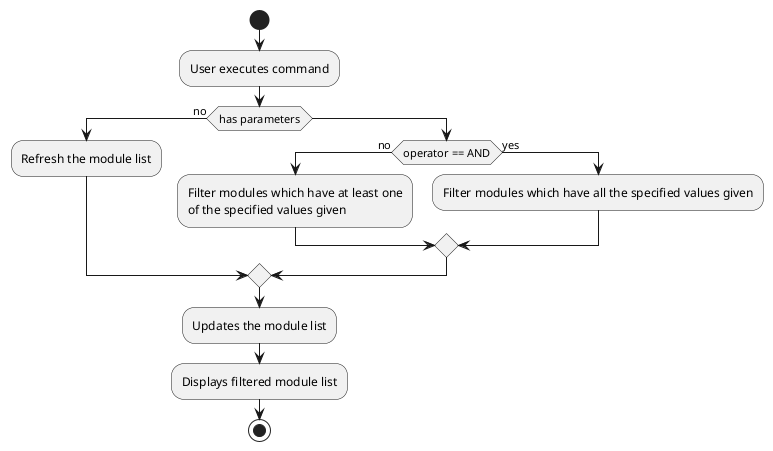 @startuml
start
:User executes command;

if(has parameters) then (no)
        :Refresh the module list;
else
    if(operator == AND) then (no)
        :Filter modules which have at least one\nof the specified values given;
    else (yes)
        :Filter modules which have all the specified values given;
    endif
endif

:Updates the module list;

:Displays filtered module list;
stop
@enduml
